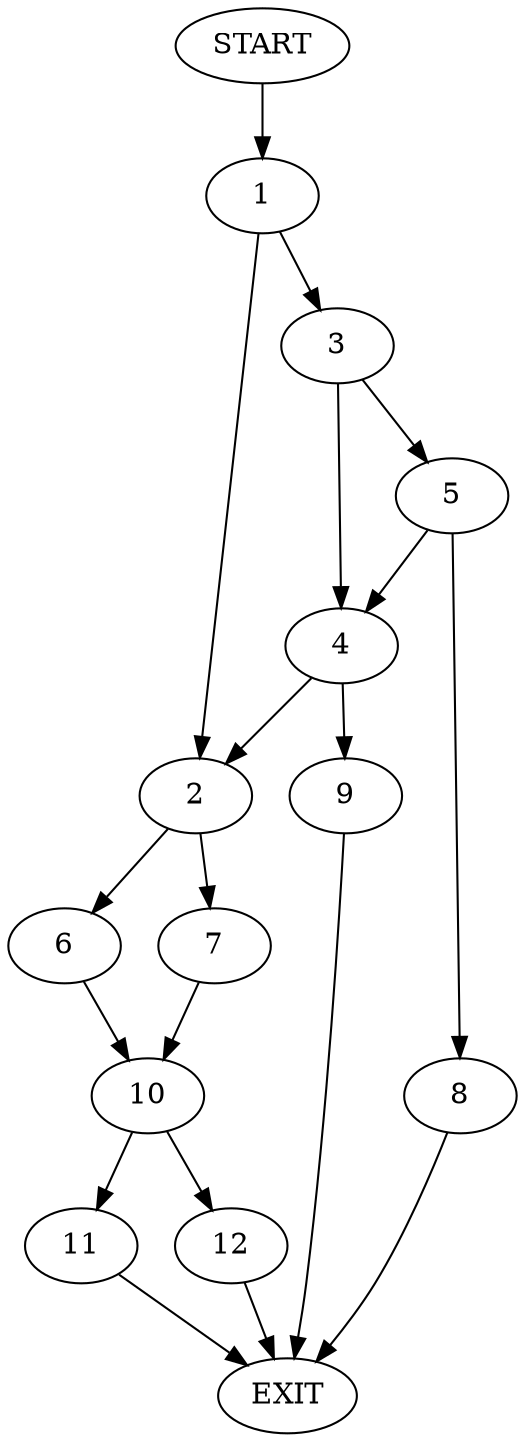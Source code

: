 digraph {
0 [label="START"]
13 [label="EXIT"]
0 -> 1
1 -> 2
1 -> 3
3 -> 4
3 -> 5
2 -> 6
2 -> 7
5 -> 4
5 -> 8
4 -> 2
4 -> 9
8 -> 13
9 -> 13
6 -> 10
7 -> 10
10 -> 11
10 -> 12
11 -> 13
12 -> 13
}
